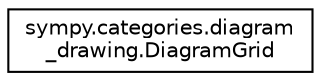 digraph "Graphical Class Hierarchy"
{
 // LATEX_PDF_SIZE
  edge [fontname="Helvetica",fontsize="10",labelfontname="Helvetica",labelfontsize="10"];
  node [fontname="Helvetica",fontsize="10",shape=record];
  rankdir="LR";
  Node0 [label="sympy.categories.diagram\l_drawing.DiagramGrid",height=0.2,width=0.4,color="black", fillcolor="white", style="filled",URL="$classsympy_1_1categories_1_1diagram__drawing_1_1DiagramGrid.html",tooltip=" "];
}
